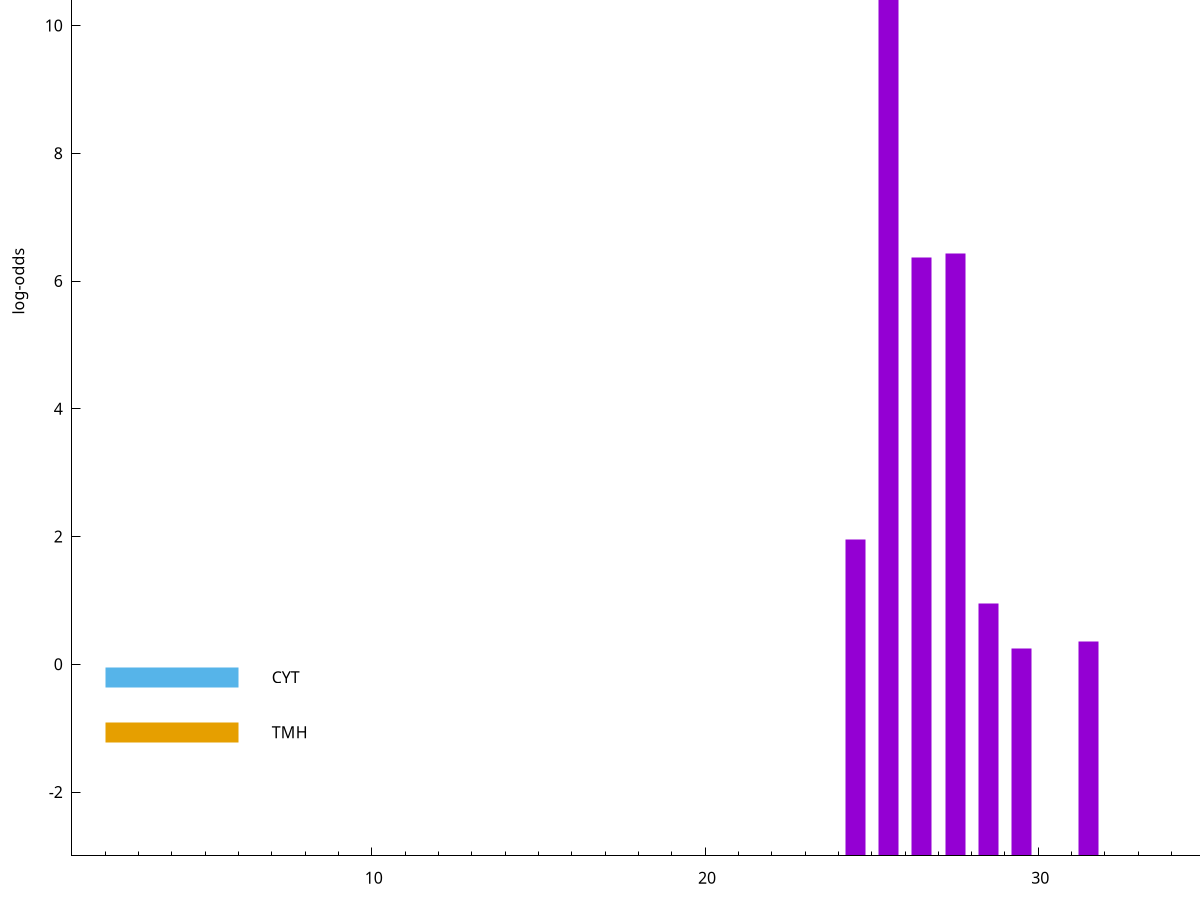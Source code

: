 set title "LipoP predictions for SRR4017833.gff"
set size 2., 1.4
set xrange [1:70] 
set mxtics 10
set yrange [-3:15]
set y2range [0:18]
set ylabel "log-odds"
set term postscript eps color solid "Helvetica" 30
set output "SRR4017833.gff145.eps"
set arrow from 2,14.2129 to 6,14.2129 nohead lt 1 lw 20
set label "SpI" at 7,14.2129
set arrow from 2,-0.200913 to 6,-0.200913 nohead lt 3 lw 20
set label "CYT" at 7,-0.200913
set arrow from 2,-1.0647 to 6,-1.0647 nohead lt 4 lw 20
set label "TMH" at 7,-1.0647
set arrow from 2,14.2129 to 6,14.2129 nohead lt 1 lw 20
set label "SpI" at 7,14.2129
# NOTE: The scores below are the log-odds scores with the threshold
# NOTE: subtracted (a hack to make gnuplot make the histogram all
# NOTE: look nice).
plot "-" axes x1y2 title "" with impulses lt 1 lw 20
25.500000 17.199400
27.500000 9.424460
26.500000 9.363730
24.500000 4.948230
28.500000 3.944820
31.500000 3.358852
29.500000 3.248085
e
exit
